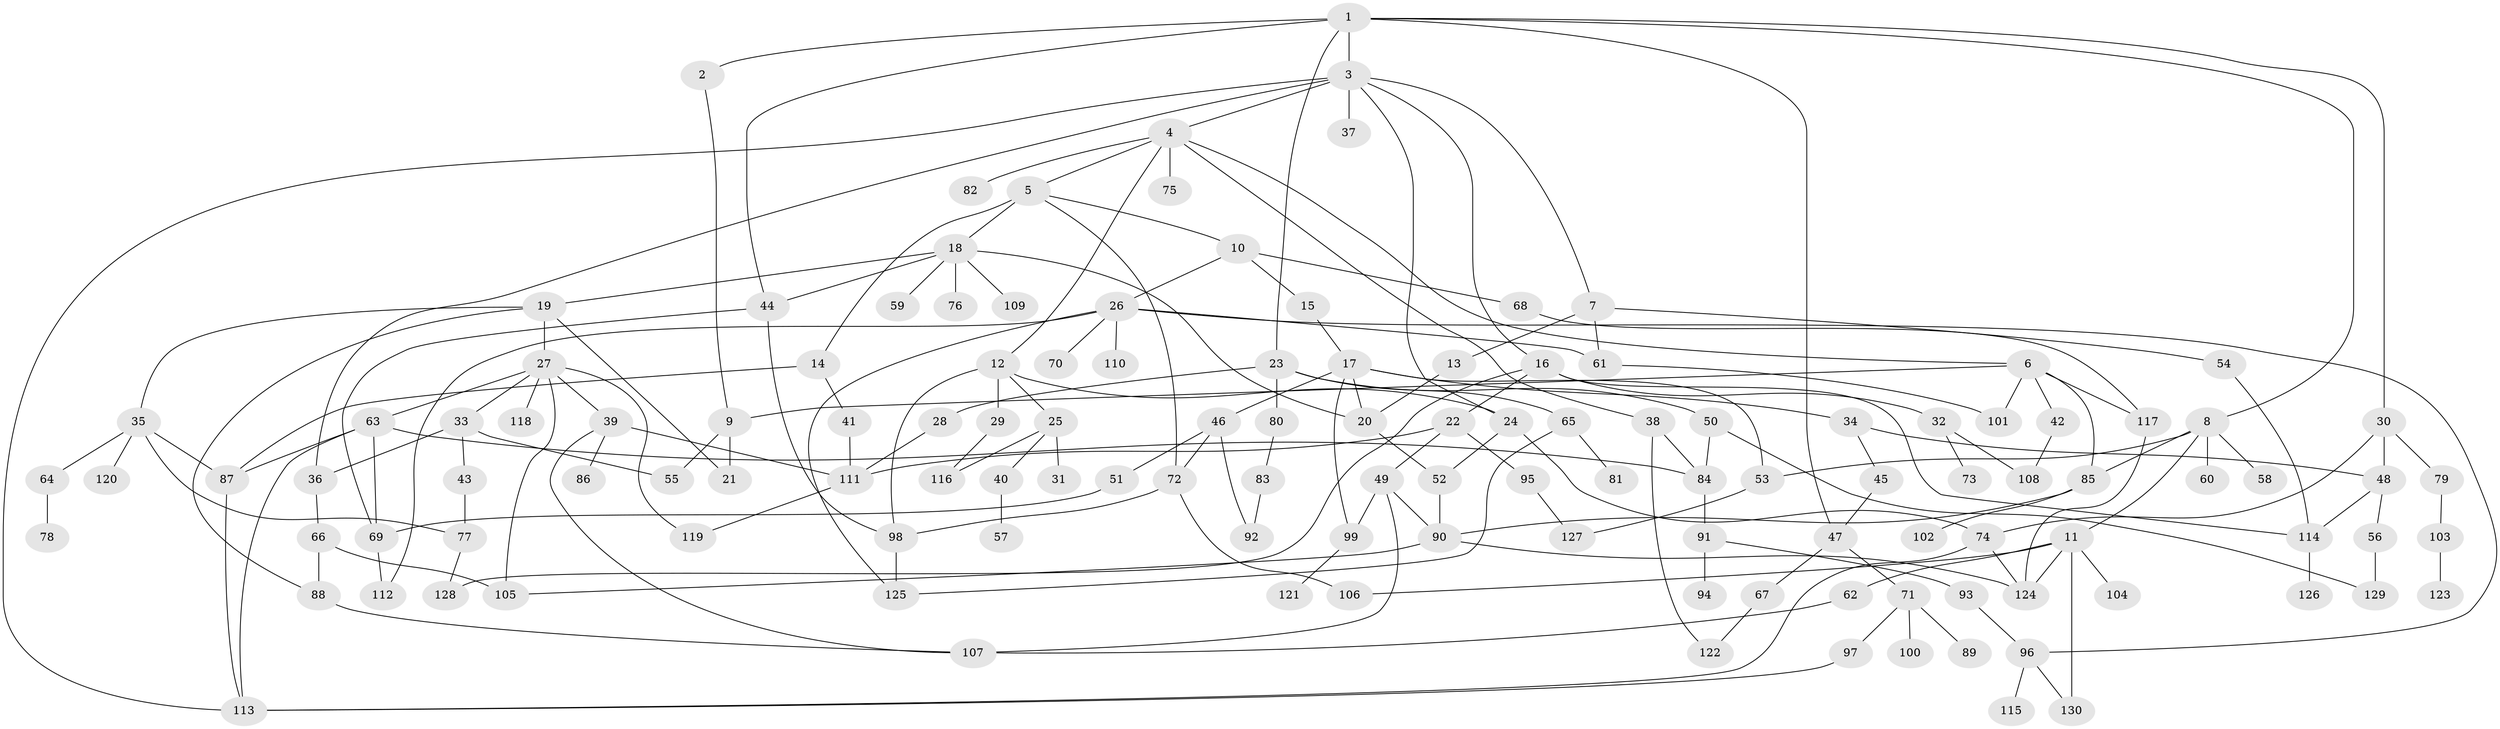 // Generated by graph-tools (version 1.1) at 2025/10/02/27/25 16:10:52]
// undirected, 130 vertices, 191 edges
graph export_dot {
graph [start="1"]
  node [color=gray90,style=filled];
  1;
  2;
  3;
  4;
  5;
  6;
  7;
  8;
  9;
  10;
  11;
  12;
  13;
  14;
  15;
  16;
  17;
  18;
  19;
  20;
  21;
  22;
  23;
  24;
  25;
  26;
  27;
  28;
  29;
  30;
  31;
  32;
  33;
  34;
  35;
  36;
  37;
  38;
  39;
  40;
  41;
  42;
  43;
  44;
  45;
  46;
  47;
  48;
  49;
  50;
  51;
  52;
  53;
  54;
  55;
  56;
  57;
  58;
  59;
  60;
  61;
  62;
  63;
  64;
  65;
  66;
  67;
  68;
  69;
  70;
  71;
  72;
  73;
  74;
  75;
  76;
  77;
  78;
  79;
  80;
  81;
  82;
  83;
  84;
  85;
  86;
  87;
  88;
  89;
  90;
  91;
  92;
  93;
  94;
  95;
  96;
  97;
  98;
  99;
  100;
  101;
  102;
  103;
  104;
  105;
  106;
  107;
  108;
  109;
  110;
  111;
  112;
  113;
  114;
  115;
  116;
  117;
  118;
  119;
  120;
  121;
  122;
  123;
  124;
  125;
  126;
  127;
  128;
  129;
  130;
  1 -- 2;
  1 -- 3;
  1 -- 8;
  1 -- 23;
  1 -- 30;
  1 -- 44;
  1 -- 47;
  2 -- 9;
  3 -- 4;
  3 -- 7;
  3 -- 16;
  3 -- 24;
  3 -- 37;
  3 -- 113;
  3 -- 36;
  4 -- 5;
  4 -- 6;
  4 -- 12;
  4 -- 38;
  4 -- 75;
  4 -- 82;
  5 -- 10;
  5 -- 14;
  5 -- 18;
  5 -- 72;
  6 -- 9;
  6 -- 42;
  6 -- 117;
  6 -- 85;
  6 -- 101;
  7 -- 13;
  7 -- 54;
  7 -- 61;
  8 -- 11;
  8 -- 58;
  8 -- 60;
  8 -- 85;
  8 -- 53;
  9 -- 21;
  9 -- 55;
  10 -- 15;
  10 -- 26;
  10 -- 68;
  11 -- 62;
  11 -- 104;
  11 -- 124;
  11 -- 130;
  11 -- 106;
  12 -- 25;
  12 -- 29;
  12 -- 24;
  12 -- 98;
  13 -- 20;
  14 -- 41;
  14 -- 87;
  15 -- 17;
  16 -- 22;
  16 -- 32;
  16 -- 114;
  16 -- 128;
  17 -- 34;
  17 -- 46;
  17 -- 53;
  17 -- 99;
  17 -- 20;
  18 -- 19;
  18 -- 59;
  18 -- 76;
  18 -- 109;
  18 -- 20;
  18 -- 44;
  19 -- 27;
  19 -- 35;
  19 -- 88;
  19 -- 21;
  20 -- 52;
  22 -- 49;
  22 -- 95;
  22 -- 111;
  23 -- 28;
  23 -- 50;
  23 -- 65;
  23 -- 80;
  24 -- 52;
  24 -- 74;
  25 -- 31;
  25 -- 40;
  25 -- 116;
  26 -- 61;
  26 -- 70;
  26 -- 96;
  26 -- 110;
  26 -- 112;
  26 -- 125;
  27 -- 33;
  27 -- 39;
  27 -- 63;
  27 -- 118;
  27 -- 119;
  27 -- 105;
  28 -- 111;
  29 -- 116;
  30 -- 74;
  30 -- 79;
  30 -- 48;
  32 -- 73;
  32 -- 108;
  33 -- 36;
  33 -- 43;
  33 -- 55;
  34 -- 45;
  34 -- 48;
  35 -- 64;
  35 -- 77;
  35 -- 120;
  35 -- 87;
  36 -- 66;
  38 -- 122;
  38 -- 84;
  39 -- 86;
  39 -- 111;
  39 -- 107;
  40 -- 57;
  41 -- 111;
  42 -- 108;
  43 -- 77;
  44 -- 69;
  44 -- 98;
  45 -- 47;
  46 -- 51;
  46 -- 72;
  46 -- 92;
  47 -- 67;
  47 -- 71;
  48 -- 56;
  48 -- 114;
  49 -- 99;
  49 -- 107;
  49 -- 90;
  50 -- 84;
  50 -- 129;
  51 -- 69;
  52 -- 90;
  53 -- 127;
  54 -- 114;
  56 -- 129;
  61 -- 101;
  62 -- 107;
  63 -- 87;
  63 -- 113;
  63 -- 69;
  63 -- 84;
  64 -- 78;
  65 -- 81;
  65 -- 125;
  66 -- 88;
  66 -- 105;
  67 -- 122;
  68 -- 117;
  69 -- 112;
  71 -- 89;
  71 -- 97;
  71 -- 100;
  72 -- 98;
  72 -- 106;
  74 -- 113;
  74 -- 124;
  77 -- 128;
  79 -- 103;
  80 -- 83;
  83 -- 92;
  84 -- 91;
  85 -- 90;
  85 -- 102;
  87 -- 113;
  88 -- 107;
  90 -- 105;
  90 -- 124;
  91 -- 93;
  91 -- 94;
  93 -- 96;
  95 -- 127;
  96 -- 115;
  96 -- 130;
  97 -- 113;
  98 -- 125;
  99 -- 121;
  103 -- 123;
  111 -- 119;
  114 -- 126;
  117 -- 124;
}
